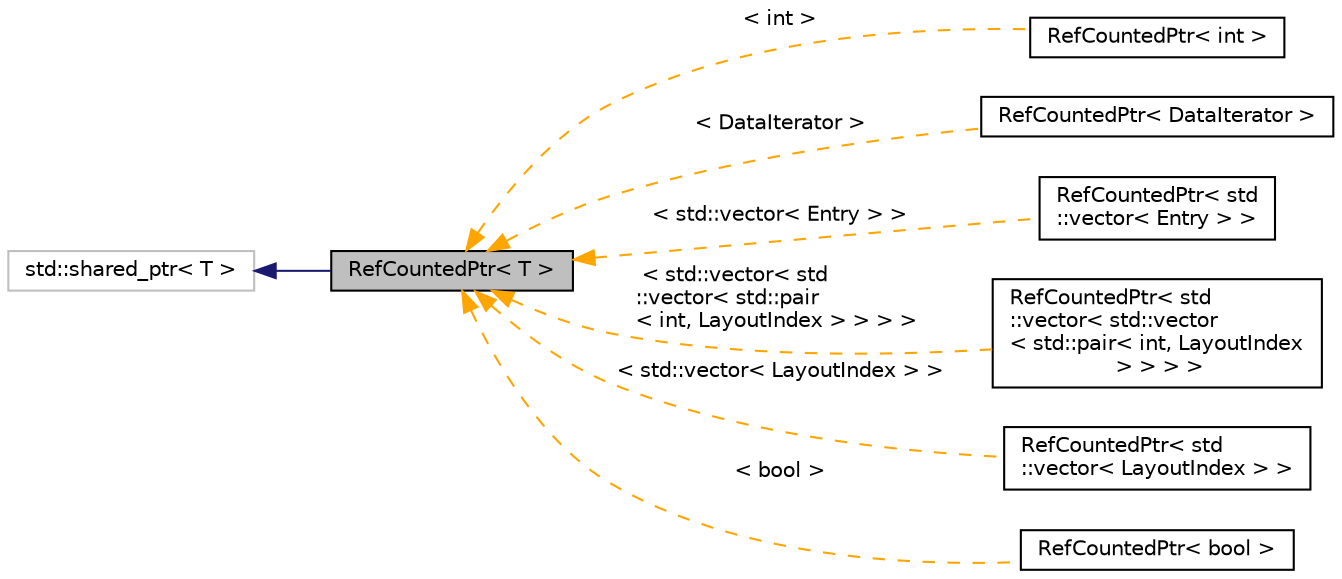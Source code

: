 digraph "RefCountedPtr&lt; T &gt;"
{
  edge [fontname="Helvetica",fontsize="10",labelfontname="Helvetica",labelfontsize="10"];
  node [fontname="Helvetica",fontsize="10",shape=record];
  rankdir="LR";
  Node0 [label="RefCountedPtr\< T \>",height=0.2,width=0.4,color="black", fillcolor="grey75", style="filled", fontcolor="black"];
  Node1 -> Node0 [dir="back",color="midnightblue",fontsize="10",style="solid",fontname="Helvetica"];
  Node1 [label="std::shared_ptr\< T \>",height=0.2,width=0.4,color="grey75", fillcolor="white", style="filled"];
  Node0 -> Node2 [dir="back",color="orange",fontsize="10",style="dashed",label=" \< int \>" ,fontname="Helvetica"];
  Node2 [label="RefCountedPtr\< int \>",height=0.2,width=0.4,color="black", fillcolor="white", style="filled",URL="$classRefCountedPtr.html"];
  Node0 -> Node3 [dir="back",color="orange",fontsize="10",style="dashed",label=" \< DataIterator \>" ,fontname="Helvetica"];
  Node3 [label="RefCountedPtr\< DataIterator \>",height=0.2,width=0.4,color="black", fillcolor="white", style="filled",URL="$classRefCountedPtr.html"];
  Node0 -> Node4 [dir="back",color="orange",fontsize="10",style="dashed",label=" \< std::vector\< Entry \> \>" ,fontname="Helvetica"];
  Node4 [label="RefCountedPtr\< std\l::vector\< Entry \> \>",height=0.2,width=0.4,color="black", fillcolor="white", style="filled",URL="$classRefCountedPtr.html"];
  Node0 -> Node5 [dir="back",color="orange",fontsize="10",style="dashed",label=" \< std::vector\< std\l::vector\< std::pair\l\< int, LayoutIndex \> \> \> \>" ,fontname="Helvetica"];
  Node5 [label="RefCountedPtr\< std\l::vector\< std::vector\l\< std::pair\< int, LayoutIndex\l \> \> \> \>",height=0.2,width=0.4,color="black", fillcolor="white", style="filled",URL="$classRefCountedPtr.html"];
  Node0 -> Node6 [dir="back",color="orange",fontsize="10",style="dashed",label=" \< std::vector\< LayoutIndex \> \>" ,fontname="Helvetica"];
  Node6 [label="RefCountedPtr\< std\l::vector\< LayoutIndex \> \>",height=0.2,width=0.4,color="black", fillcolor="white", style="filled",URL="$classRefCountedPtr.html"];
  Node0 -> Node7 [dir="back",color="orange",fontsize="10",style="dashed",label=" \< bool \>" ,fontname="Helvetica"];
  Node7 [label="RefCountedPtr\< bool \>",height=0.2,width=0.4,color="black", fillcolor="white", style="filled",URL="$classRefCountedPtr.html"];
}
